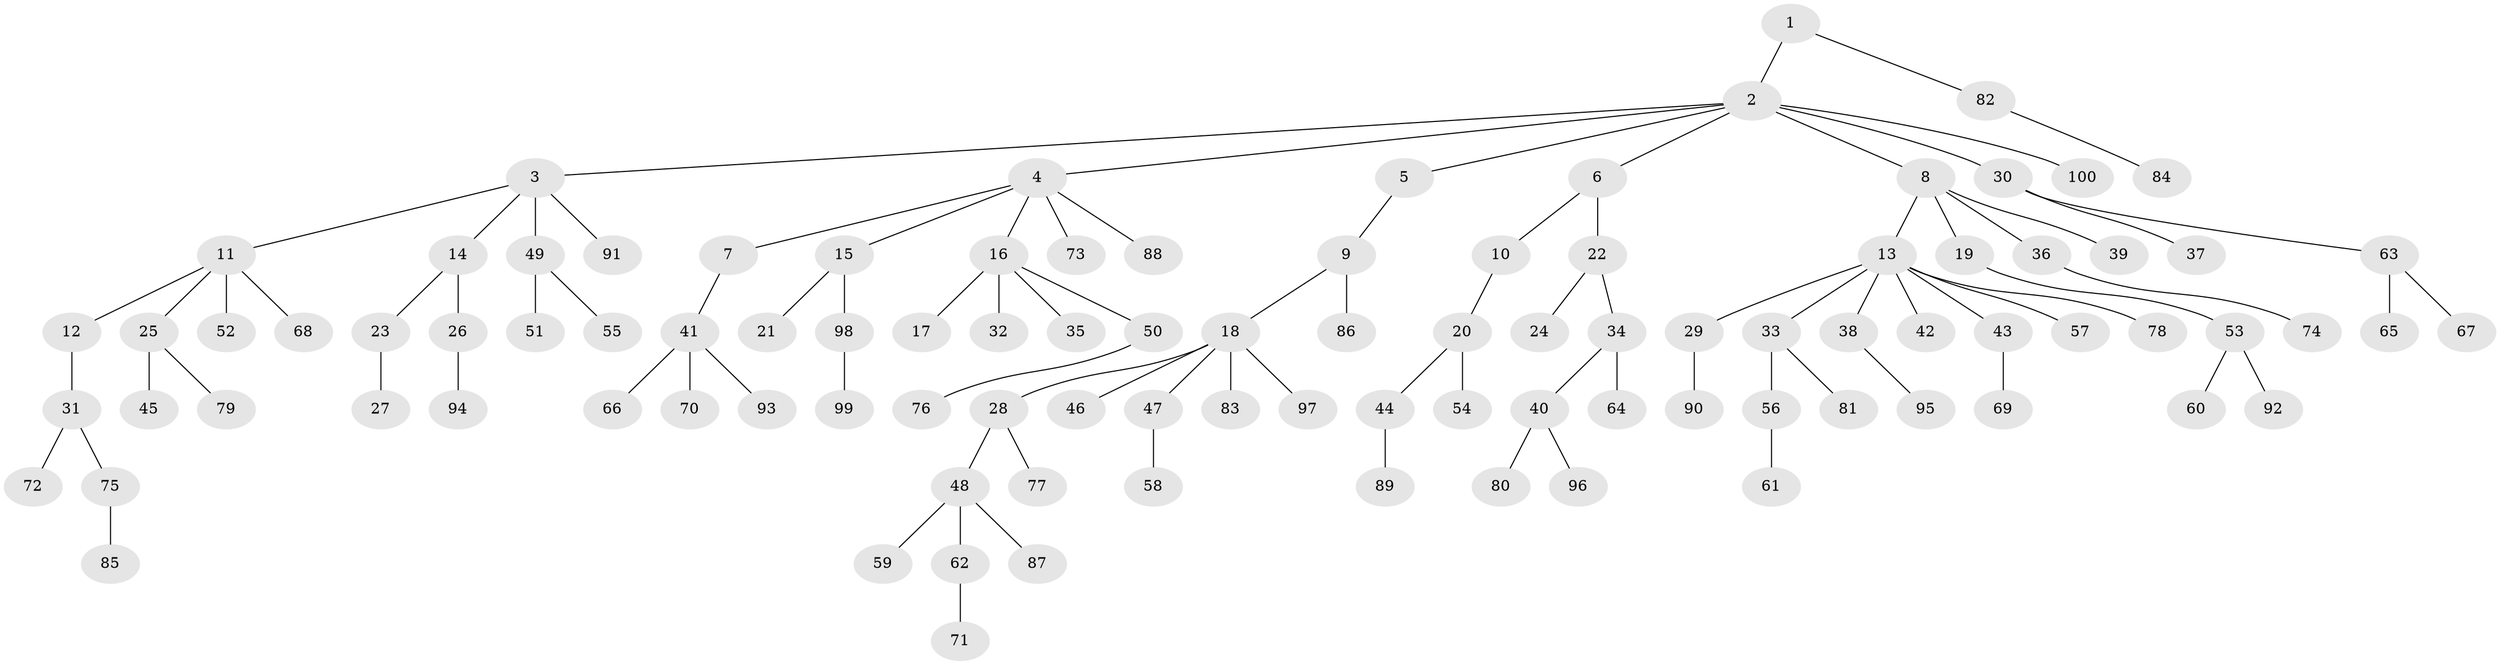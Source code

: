 // Generated by graph-tools (version 1.1) at 2025/38/02/21/25 10:38:55]
// undirected, 100 vertices, 99 edges
graph export_dot {
graph [start="1"]
  node [color=gray90,style=filled];
  1;
  2;
  3;
  4;
  5;
  6;
  7;
  8;
  9;
  10;
  11;
  12;
  13;
  14;
  15;
  16;
  17;
  18;
  19;
  20;
  21;
  22;
  23;
  24;
  25;
  26;
  27;
  28;
  29;
  30;
  31;
  32;
  33;
  34;
  35;
  36;
  37;
  38;
  39;
  40;
  41;
  42;
  43;
  44;
  45;
  46;
  47;
  48;
  49;
  50;
  51;
  52;
  53;
  54;
  55;
  56;
  57;
  58;
  59;
  60;
  61;
  62;
  63;
  64;
  65;
  66;
  67;
  68;
  69;
  70;
  71;
  72;
  73;
  74;
  75;
  76;
  77;
  78;
  79;
  80;
  81;
  82;
  83;
  84;
  85;
  86;
  87;
  88;
  89;
  90;
  91;
  92;
  93;
  94;
  95;
  96;
  97;
  98;
  99;
  100;
  1 -- 2;
  1 -- 82;
  2 -- 3;
  2 -- 4;
  2 -- 5;
  2 -- 6;
  2 -- 8;
  2 -- 30;
  2 -- 100;
  3 -- 11;
  3 -- 14;
  3 -- 49;
  3 -- 91;
  4 -- 7;
  4 -- 15;
  4 -- 16;
  4 -- 73;
  4 -- 88;
  5 -- 9;
  6 -- 10;
  6 -- 22;
  7 -- 41;
  8 -- 13;
  8 -- 19;
  8 -- 36;
  8 -- 39;
  9 -- 18;
  9 -- 86;
  10 -- 20;
  11 -- 12;
  11 -- 25;
  11 -- 52;
  11 -- 68;
  12 -- 31;
  13 -- 29;
  13 -- 33;
  13 -- 38;
  13 -- 42;
  13 -- 43;
  13 -- 57;
  13 -- 78;
  14 -- 23;
  14 -- 26;
  15 -- 21;
  15 -- 98;
  16 -- 17;
  16 -- 32;
  16 -- 35;
  16 -- 50;
  18 -- 28;
  18 -- 46;
  18 -- 47;
  18 -- 83;
  18 -- 97;
  19 -- 53;
  20 -- 44;
  20 -- 54;
  22 -- 24;
  22 -- 34;
  23 -- 27;
  25 -- 45;
  25 -- 79;
  26 -- 94;
  28 -- 48;
  28 -- 77;
  29 -- 90;
  30 -- 37;
  30 -- 63;
  31 -- 72;
  31 -- 75;
  33 -- 56;
  33 -- 81;
  34 -- 40;
  34 -- 64;
  36 -- 74;
  38 -- 95;
  40 -- 80;
  40 -- 96;
  41 -- 66;
  41 -- 70;
  41 -- 93;
  43 -- 69;
  44 -- 89;
  47 -- 58;
  48 -- 59;
  48 -- 62;
  48 -- 87;
  49 -- 51;
  49 -- 55;
  50 -- 76;
  53 -- 60;
  53 -- 92;
  56 -- 61;
  62 -- 71;
  63 -- 65;
  63 -- 67;
  75 -- 85;
  82 -- 84;
  98 -- 99;
}
